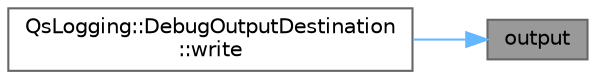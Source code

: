 digraph "output"
{
 // LATEX_PDF_SIZE
  bgcolor="transparent";
  edge [fontname=Helvetica,fontsize=10,labelfontname=Helvetica,labelfontsize=10];
  node [fontname=Helvetica,fontsize=10,shape=box,height=0.2,width=0.4];
  rankdir="RL";
  Node1 [id="Node000001",label="output",height=0.2,width=0.4,color="gray40", fillcolor="grey60", style="filled", fontcolor="black",tooltip=" "];
  Node1 -> Node2 [id="edge1_Node000001_Node000002",dir="back",color="steelblue1",style="solid",tooltip=" "];
  Node2 [id="Node000002",label="QsLogging::DebugOutputDestination\l::write",height=0.2,width=0.4,color="grey40", fillcolor="white", style="filled",URL="$class_qs_logging_1_1_debug_output_destination.html#a4203871c59d5d5988d11d8315eb64390",tooltip=" "];
}
